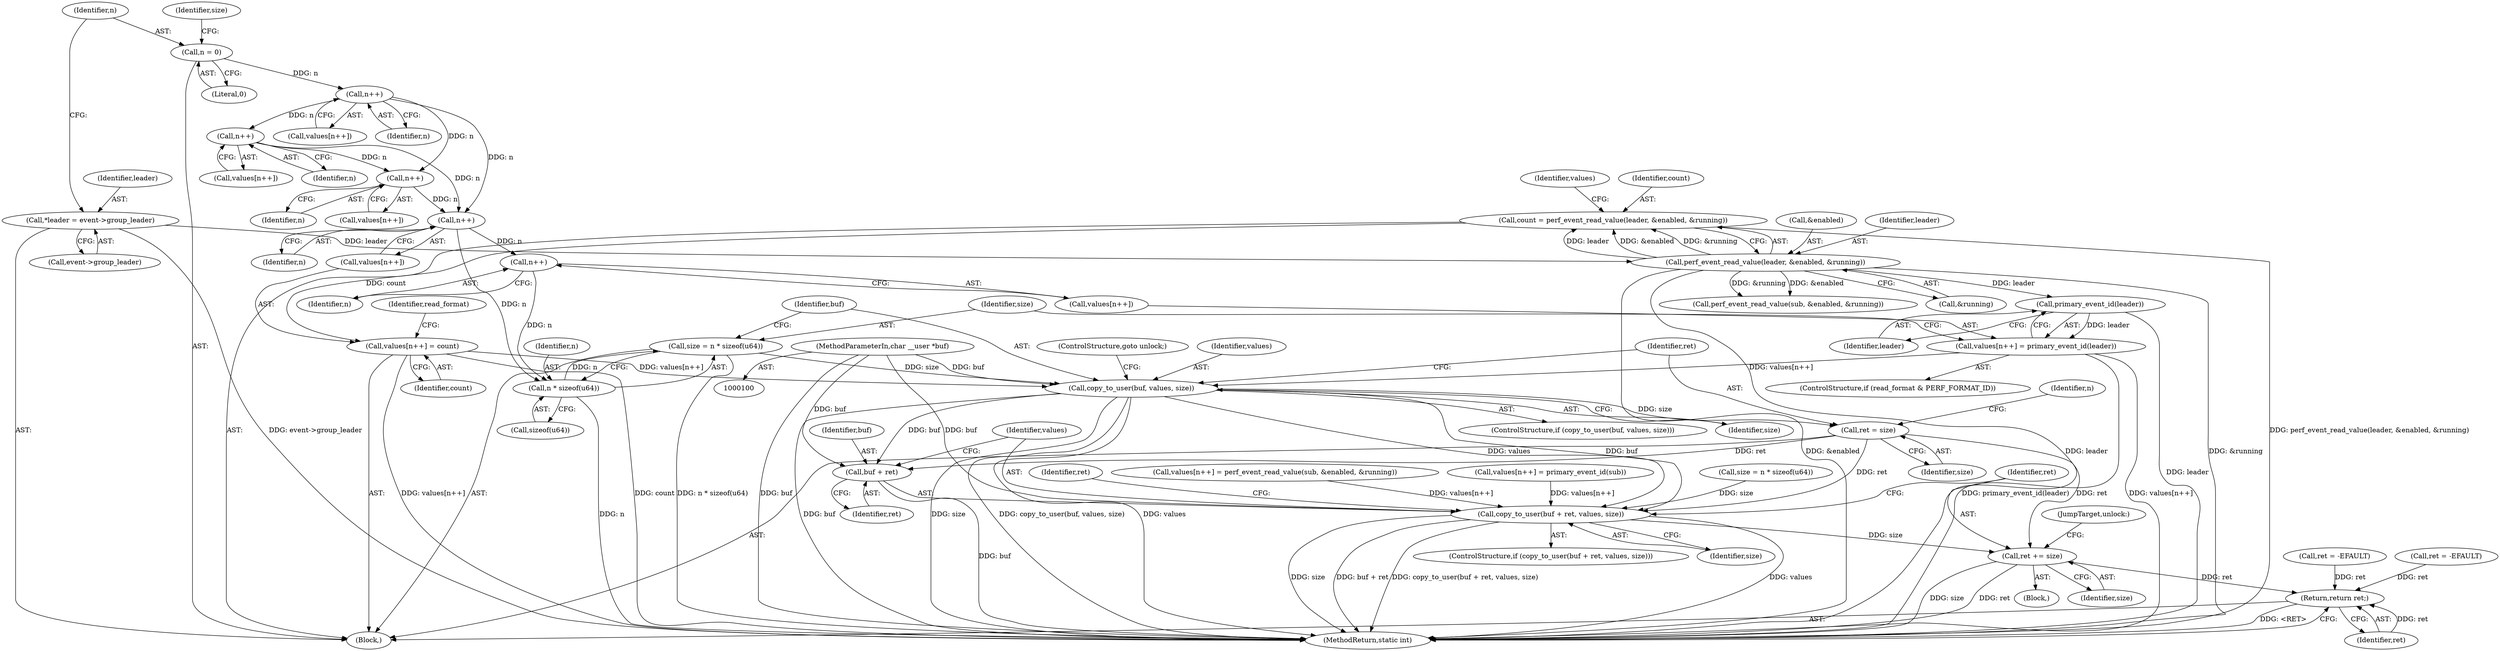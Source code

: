 digraph "1_linux_f63a8daa5812afef4f06c962351687e1ff9ccb2b_4@pointer" {
"1000202" [label="(Call,copy_to_user(buf, values, size))"];
"1000103" [label="(MethodParameterIn,char __user *buf)"];
"1000178" [label="(Call,values[n++] = count)"];
"1000140" [label="(Call,count = perf_event_read_value(leader, &enabled, &running))"];
"1000142" [label="(Call,perf_event_read_value(leader, &enabled, &running))"];
"1000106" [label="(Call,*leader = event->group_leader)"];
"1000188" [label="(Call,values[n++] = primary_event_id(leader))"];
"1000193" [label="(Call,primary_event_id(leader))"];
"1000195" [label="(Call,size = n * sizeof(u64))"];
"1000197" [label="(Call,n * sizeof(u64))"];
"1000181" [label="(Call,n++)"];
"1000175" [label="(Call,n++)"];
"1000165" [label="(Call,n++)"];
"1000151" [label="(Call,n++)"];
"1000113" [label="(Call,n = 0)"];
"1000191" [label="(Call,n++)"];
"1000207" [label="(Call,ret = size)"];
"1000243" [label="(Call,copy_to_user(buf + ret, values, size))"];
"1000255" [label="(Call,ret += size)"];
"1000264" [label="(Return,return ret;)"];
"1000244" [label="(Call,buf + ret)"];
"1000121" [label="(Call,ret = -EFAULT)"];
"1000193" [label="(Call,primary_event_id(leader))"];
"1000195" [label="(Call,size = n * sizeof(u64))"];
"1000206" [label="(ControlStructure,goto unlock;)"];
"1000204" [label="(Identifier,values)"];
"1000208" [label="(Identifier,ret)"];
"1000104" [label="(Block,)"];
"1000236" [label="(Call,size = n * sizeof(u64))"];
"1000151" [label="(Call,n++)"];
"1000179" [label="(Call,values[n++])"];
"1000247" [label="(Identifier,values)"];
"1000107" [label="(Identifier,leader)"];
"1000183" [label="(Identifier,count)"];
"1000114" [label="(Identifier,n)"];
"1000255" [label="(Call,ret += size)"];
"1000178" [label="(Call,values[n++] = count)"];
"1000113" [label="(Call,n = 0)"];
"1000201" [label="(ControlStructure,if (copy_to_user(buf, values, size)))"];
"1000106" [label="(Call,*leader = event->group_leader)"];
"1000103" [label="(MethodParameterIn,char __user *buf)"];
"1000146" [label="(Call,&running)"];
"1000140" [label="(Call,count = perf_event_read_value(leader, &enabled, &running))"];
"1000115" [label="(Literal,0)"];
"1000251" [label="(Identifier,ret)"];
"1000196" [label="(Identifier,size)"];
"1000248" [label="(Identifier,size)"];
"1000202" [label="(Call,copy_to_user(buf, values, size))"];
"1000266" [label="(MethodReturn,static int)"];
"1000242" [label="(ControlStructure,if (copy_to_user(buf + ret, values, size)))"];
"1000219" [label="(Call,perf_event_read_value(sub, &enabled, &running))"];
"1000194" [label="(Identifier,leader)"];
"1000175" [label="(Call,n++)"];
"1000198" [label="(Identifier,n)"];
"1000176" [label="(Identifier,n)"];
"1000118" [label="(Identifier,size)"];
"1000199" [label="(Call,sizeof(u64))"];
"1000205" [label="(Identifier,size)"];
"1000150" [label="(Identifier,values)"];
"1000209" [label="(Identifier,size)"];
"1000214" [label="(Call,values[n++] = perf_event_read_value(sub, &enabled, &running))"];
"1000212" [label="(Identifier,n)"];
"1000188" [label="(Call,values[n++] = primary_event_id(leader))"];
"1000197" [label="(Call,n * sizeof(u64))"];
"1000181" [label="(Call,n++)"];
"1000210" [label="(Block,)"];
"1000144" [label="(Call,&enabled)"];
"1000149" [label="(Call,values[n++])"];
"1000184" [label="(ControlStructure,if (read_format & PERF_FORMAT_ID))"];
"1000142" [label="(Call,perf_event_read_value(leader, &enabled, &running))"];
"1000244" [label="(Call,buf + ret)"];
"1000256" [label="(Identifier,ret)"];
"1000229" [label="(Call,values[n++] = primary_event_id(sub))"];
"1000264" [label="(Return,return ret;)"];
"1000163" [label="(Call,values[n++])"];
"1000108" [label="(Call,event->group_leader)"];
"1000203" [label="(Identifier,buf)"];
"1000141" [label="(Identifier,count)"];
"1000182" [label="(Identifier,n)"];
"1000166" [label="(Identifier,n)"];
"1000152" [label="(Identifier,n)"];
"1000243" [label="(Call,copy_to_user(buf + ret, values, size))"];
"1000250" [label="(Call,ret = -EFAULT)"];
"1000246" [label="(Identifier,ret)"];
"1000257" [label="(Identifier,size)"];
"1000165" [label="(Call,n++)"];
"1000245" [label="(Identifier,buf)"];
"1000143" [label="(Identifier,leader)"];
"1000189" [label="(Call,values[n++])"];
"1000191" [label="(Call,n++)"];
"1000265" [label="(Identifier,ret)"];
"1000186" [label="(Identifier,read_format)"];
"1000173" [label="(Call,values[n++])"];
"1000192" [label="(Identifier,n)"];
"1000207" [label="(Call,ret = size)"];
"1000258" [label="(JumpTarget,unlock:)"];
"1000202" -> "1000201"  [label="AST: "];
"1000202" -> "1000205"  [label="CFG: "];
"1000203" -> "1000202"  [label="AST: "];
"1000204" -> "1000202"  [label="AST: "];
"1000205" -> "1000202"  [label="AST: "];
"1000206" -> "1000202"  [label="CFG: "];
"1000208" -> "1000202"  [label="CFG: "];
"1000202" -> "1000266"  [label="DDG: buf"];
"1000202" -> "1000266"  [label="DDG: size"];
"1000202" -> "1000266"  [label="DDG: copy_to_user(buf, values, size)"];
"1000202" -> "1000266"  [label="DDG: values"];
"1000103" -> "1000202"  [label="DDG: buf"];
"1000178" -> "1000202"  [label="DDG: values[n++]"];
"1000188" -> "1000202"  [label="DDG: values[n++]"];
"1000195" -> "1000202"  [label="DDG: size"];
"1000202" -> "1000207"  [label="DDG: size"];
"1000202" -> "1000243"  [label="DDG: buf"];
"1000202" -> "1000243"  [label="DDG: values"];
"1000202" -> "1000244"  [label="DDG: buf"];
"1000103" -> "1000100"  [label="AST: "];
"1000103" -> "1000266"  [label="DDG: buf"];
"1000103" -> "1000243"  [label="DDG: buf"];
"1000103" -> "1000244"  [label="DDG: buf"];
"1000178" -> "1000104"  [label="AST: "];
"1000178" -> "1000183"  [label="CFG: "];
"1000179" -> "1000178"  [label="AST: "];
"1000183" -> "1000178"  [label="AST: "];
"1000186" -> "1000178"  [label="CFG: "];
"1000178" -> "1000266"  [label="DDG: values[n++]"];
"1000178" -> "1000266"  [label="DDG: count"];
"1000140" -> "1000178"  [label="DDG: count"];
"1000140" -> "1000104"  [label="AST: "];
"1000140" -> "1000142"  [label="CFG: "];
"1000141" -> "1000140"  [label="AST: "];
"1000142" -> "1000140"  [label="AST: "];
"1000150" -> "1000140"  [label="CFG: "];
"1000140" -> "1000266"  [label="DDG: perf_event_read_value(leader, &enabled, &running)"];
"1000142" -> "1000140"  [label="DDG: leader"];
"1000142" -> "1000140"  [label="DDG: &enabled"];
"1000142" -> "1000140"  [label="DDG: &running"];
"1000142" -> "1000146"  [label="CFG: "];
"1000143" -> "1000142"  [label="AST: "];
"1000144" -> "1000142"  [label="AST: "];
"1000146" -> "1000142"  [label="AST: "];
"1000142" -> "1000266"  [label="DDG: &enabled"];
"1000142" -> "1000266"  [label="DDG: leader"];
"1000142" -> "1000266"  [label="DDG: &running"];
"1000106" -> "1000142"  [label="DDG: leader"];
"1000142" -> "1000193"  [label="DDG: leader"];
"1000142" -> "1000219"  [label="DDG: &enabled"];
"1000142" -> "1000219"  [label="DDG: &running"];
"1000106" -> "1000104"  [label="AST: "];
"1000106" -> "1000108"  [label="CFG: "];
"1000107" -> "1000106"  [label="AST: "];
"1000108" -> "1000106"  [label="AST: "];
"1000114" -> "1000106"  [label="CFG: "];
"1000106" -> "1000266"  [label="DDG: event->group_leader"];
"1000188" -> "1000184"  [label="AST: "];
"1000188" -> "1000193"  [label="CFG: "];
"1000189" -> "1000188"  [label="AST: "];
"1000193" -> "1000188"  [label="AST: "];
"1000196" -> "1000188"  [label="CFG: "];
"1000188" -> "1000266"  [label="DDG: values[n++]"];
"1000188" -> "1000266"  [label="DDG: primary_event_id(leader)"];
"1000193" -> "1000188"  [label="DDG: leader"];
"1000193" -> "1000194"  [label="CFG: "];
"1000194" -> "1000193"  [label="AST: "];
"1000193" -> "1000266"  [label="DDG: leader"];
"1000195" -> "1000104"  [label="AST: "];
"1000195" -> "1000197"  [label="CFG: "];
"1000196" -> "1000195"  [label="AST: "];
"1000197" -> "1000195"  [label="AST: "];
"1000203" -> "1000195"  [label="CFG: "];
"1000195" -> "1000266"  [label="DDG: n * sizeof(u64)"];
"1000197" -> "1000195"  [label="DDG: n"];
"1000197" -> "1000199"  [label="CFG: "];
"1000198" -> "1000197"  [label="AST: "];
"1000199" -> "1000197"  [label="AST: "];
"1000197" -> "1000266"  [label="DDG: n"];
"1000181" -> "1000197"  [label="DDG: n"];
"1000191" -> "1000197"  [label="DDG: n"];
"1000181" -> "1000179"  [label="AST: "];
"1000181" -> "1000182"  [label="CFG: "];
"1000182" -> "1000181"  [label="AST: "];
"1000179" -> "1000181"  [label="CFG: "];
"1000175" -> "1000181"  [label="DDG: n"];
"1000165" -> "1000181"  [label="DDG: n"];
"1000151" -> "1000181"  [label="DDG: n"];
"1000181" -> "1000191"  [label="DDG: n"];
"1000175" -> "1000173"  [label="AST: "];
"1000175" -> "1000176"  [label="CFG: "];
"1000176" -> "1000175"  [label="AST: "];
"1000173" -> "1000175"  [label="CFG: "];
"1000165" -> "1000175"  [label="DDG: n"];
"1000151" -> "1000175"  [label="DDG: n"];
"1000165" -> "1000163"  [label="AST: "];
"1000165" -> "1000166"  [label="CFG: "];
"1000166" -> "1000165"  [label="AST: "];
"1000163" -> "1000165"  [label="CFG: "];
"1000151" -> "1000165"  [label="DDG: n"];
"1000151" -> "1000149"  [label="AST: "];
"1000151" -> "1000152"  [label="CFG: "];
"1000152" -> "1000151"  [label="AST: "];
"1000149" -> "1000151"  [label="CFG: "];
"1000113" -> "1000151"  [label="DDG: n"];
"1000113" -> "1000104"  [label="AST: "];
"1000113" -> "1000115"  [label="CFG: "];
"1000114" -> "1000113"  [label="AST: "];
"1000115" -> "1000113"  [label="AST: "];
"1000118" -> "1000113"  [label="CFG: "];
"1000191" -> "1000189"  [label="AST: "];
"1000191" -> "1000192"  [label="CFG: "];
"1000192" -> "1000191"  [label="AST: "];
"1000189" -> "1000191"  [label="CFG: "];
"1000207" -> "1000104"  [label="AST: "];
"1000207" -> "1000209"  [label="CFG: "];
"1000208" -> "1000207"  [label="AST: "];
"1000209" -> "1000207"  [label="AST: "];
"1000212" -> "1000207"  [label="CFG: "];
"1000207" -> "1000243"  [label="DDG: ret"];
"1000207" -> "1000244"  [label="DDG: ret"];
"1000207" -> "1000255"  [label="DDG: ret"];
"1000243" -> "1000242"  [label="AST: "];
"1000243" -> "1000248"  [label="CFG: "];
"1000244" -> "1000243"  [label="AST: "];
"1000247" -> "1000243"  [label="AST: "];
"1000248" -> "1000243"  [label="AST: "];
"1000251" -> "1000243"  [label="CFG: "];
"1000256" -> "1000243"  [label="CFG: "];
"1000243" -> "1000266"  [label="DDG: size"];
"1000243" -> "1000266"  [label="DDG: buf + ret"];
"1000243" -> "1000266"  [label="DDG: copy_to_user(buf + ret, values, size)"];
"1000243" -> "1000266"  [label="DDG: values"];
"1000229" -> "1000243"  [label="DDG: values[n++]"];
"1000214" -> "1000243"  [label="DDG: values[n++]"];
"1000236" -> "1000243"  [label="DDG: size"];
"1000243" -> "1000255"  [label="DDG: size"];
"1000255" -> "1000210"  [label="AST: "];
"1000255" -> "1000257"  [label="CFG: "];
"1000256" -> "1000255"  [label="AST: "];
"1000257" -> "1000255"  [label="AST: "];
"1000258" -> "1000255"  [label="CFG: "];
"1000255" -> "1000266"  [label="DDG: size"];
"1000255" -> "1000266"  [label="DDG: ret"];
"1000255" -> "1000264"  [label="DDG: ret"];
"1000264" -> "1000104"  [label="AST: "];
"1000264" -> "1000265"  [label="CFG: "];
"1000265" -> "1000264"  [label="AST: "];
"1000266" -> "1000264"  [label="CFG: "];
"1000264" -> "1000266"  [label="DDG: <RET>"];
"1000265" -> "1000264"  [label="DDG: ret"];
"1000250" -> "1000264"  [label="DDG: ret"];
"1000121" -> "1000264"  [label="DDG: ret"];
"1000244" -> "1000246"  [label="CFG: "];
"1000245" -> "1000244"  [label="AST: "];
"1000246" -> "1000244"  [label="AST: "];
"1000247" -> "1000244"  [label="CFG: "];
"1000244" -> "1000266"  [label="DDG: buf"];
}

